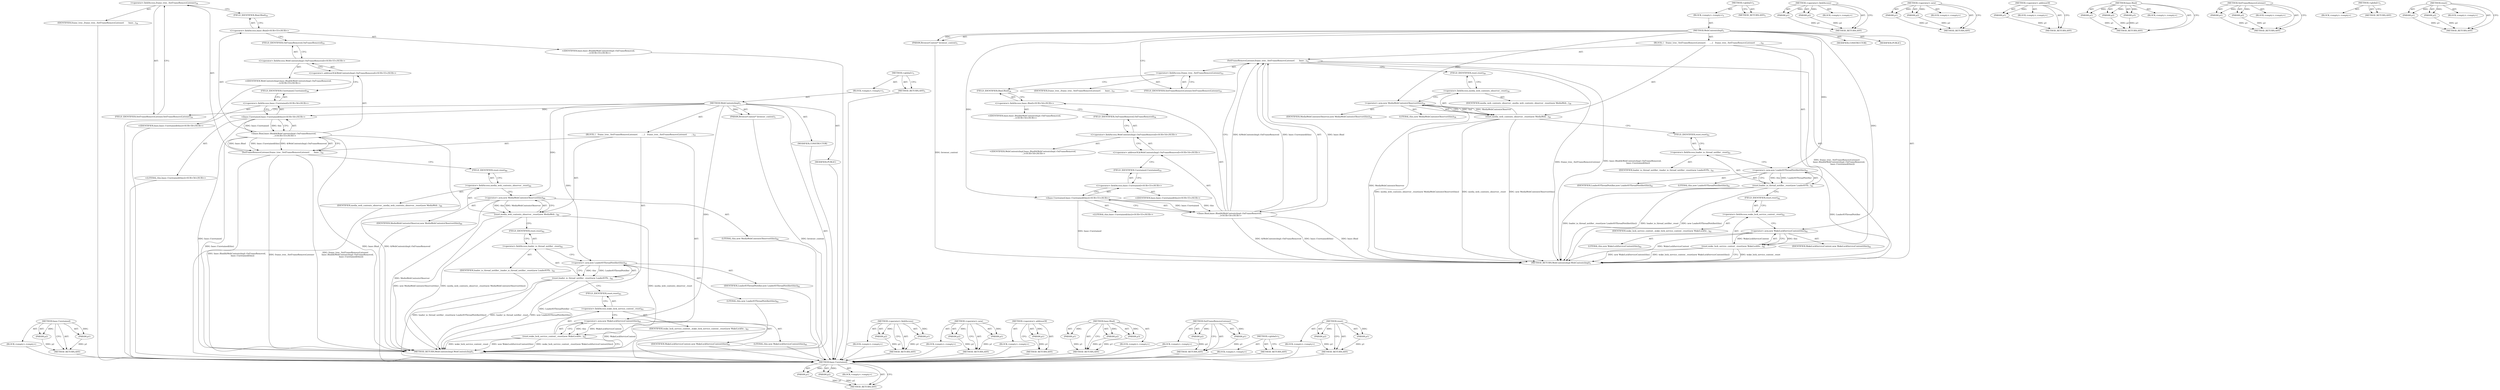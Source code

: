 digraph "reset" {
vulnerable_98 [label=<(METHOD,base.Unretained)>];
vulnerable_99 [label=<(PARAM,p1)>];
vulnerable_100 [label=<(PARAM,p2)>];
vulnerable_101 [label=<(BLOCK,&lt;empty&gt;,&lt;empty&gt;)>];
vulnerable_102 [label=<(METHOD_RETURN,ANY)>];
vulnerable_6 [label=<(METHOD,&lt;global&gt;)<SUB>1</SUB>>];
vulnerable_7 [label=<(BLOCK,&lt;empty&gt;,&lt;empty&gt;)<SUB>1</SUB>>];
vulnerable_8 [label=<(METHOD,WebContentsImpl)<SUB>1</SUB>>];
vulnerable_9 [label=<(PARAM,BrowserContext* browser_context)<SUB>1</SUB>>];
vulnerable_10 [label=<(BLOCK,{
   frame_tree_.SetFrameRemoveListener(
      ...,{
   frame_tree_.SetFrameRemoveListener(
      ...)<SUB>52</SUB>>];
vulnerable_11 [label=<(SetFrameRemoveListener,frame_tree_.SetFrameRemoveListener(
       base...)<SUB>53</SUB>>];
vulnerable_12 [label=<(&lt;operator&gt;.fieldAccess,frame_tree_.SetFrameRemoveListener)<SUB>53</SUB>>];
vulnerable_13 [label=<(IDENTIFIER,frame_tree_,frame_tree_.SetFrameRemoveListener(
       base...)<SUB>53</SUB>>];
vulnerable_14 [label=<(FIELD_IDENTIFIER,SetFrameRemoveListener,SetFrameRemoveListener)<SUB>53</SUB>>];
vulnerable_15 [label="<(base.Bind,base::Bind(&amp;WebContentsImpl::OnFrameRemoved,
  ...)<SUB>54</SUB>>"];
vulnerable_16 [label="<(&lt;operator&gt;.fieldAccess,base::Bind)<SUB>54</SUB>>"];
vulnerable_17 [label="<(IDENTIFIER,base,base::Bind(&amp;WebContentsImpl::OnFrameRemoved,
  ...)<SUB>54</SUB>>"];
vulnerable_18 [label=<(FIELD_IDENTIFIER,Bind,Bind)<SUB>54</SUB>>];
vulnerable_19 [label="<(&lt;operator&gt;.addressOf,&amp;WebContentsImpl::OnFrameRemoved)<SUB>54</SUB>>"];
vulnerable_20 [label="<(&lt;operator&gt;.fieldAccess,WebContentsImpl::OnFrameRemoved)<SUB>54</SUB>>"];
vulnerable_21 [label="<(IDENTIFIER,WebContentsImpl,base::Bind(&amp;WebContentsImpl::OnFrameRemoved,
  ...)<SUB>54</SUB>>"];
vulnerable_22 [label=<(FIELD_IDENTIFIER,OnFrameRemoved,OnFrameRemoved)<SUB>54</SUB>>];
vulnerable_23 [label="<(base.Unretained,base::Unretained(this))<SUB>55</SUB>>"];
vulnerable_24 [label="<(&lt;operator&gt;.fieldAccess,base::Unretained)<SUB>55</SUB>>"];
vulnerable_25 [label="<(IDENTIFIER,base,base::Unretained(this))<SUB>55</SUB>>"];
vulnerable_26 [label=<(FIELD_IDENTIFIER,Unretained,Unretained)<SUB>55</SUB>>];
vulnerable_27 [label="<(LITERAL,this,base::Unretained(this))<SUB>55</SUB>>"];
vulnerable_28 [label=<(reset,media_web_contents_observer_.reset(new MediaWeb...)<SUB>59</SUB>>];
vulnerable_29 [label=<(&lt;operator&gt;.fieldAccess,media_web_contents_observer_.reset)<SUB>59</SUB>>];
vulnerable_30 [label=<(IDENTIFIER,media_web_contents_observer_,media_web_contents_observer_.reset(new MediaWeb...)<SUB>59</SUB>>];
vulnerable_31 [label=<(FIELD_IDENTIFIER,reset,reset)<SUB>59</SUB>>];
vulnerable_32 [label=<(&lt;operator&gt;.new,new MediaWebContentsObserver(this))<SUB>59</SUB>>];
vulnerable_33 [label=<(IDENTIFIER,MediaWebContentsObserver,new MediaWebContentsObserver(this))<SUB>59</SUB>>];
vulnerable_34 [label=<(LITERAL,this,new MediaWebContentsObserver(this))<SUB>59</SUB>>];
vulnerable_35 [label=<(reset,loader_io_thread_notifier_.reset(new LoaderIOTh...)<SUB>61</SUB>>];
vulnerable_36 [label=<(&lt;operator&gt;.fieldAccess,loader_io_thread_notifier_.reset)<SUB>61</SUB>>];
vulnerable_37 [label=<(IDENTIFIER,loader_io_thread_notifier_,loader_io_thread_notifier_.reset(new LoaderIOTh...)<SUB>61</SUB>>];
vulnerable_38 [label=<(FIELD_IDENTIFIER,reset,reset)<SUB>61</SUB>>];
vulnerable_39 [label=<(&lt;operator&gt;.new,new LoaderIOThreadNotifier(this))<SUB>61</SUB>>];
vulnerable_40 [label=<(IDENTIFIER,LoaderIOThreadNotifier,new LoaderIOThreadNotifier(this))<SUB>61</SUB>>];
vulnerable_41 [label=<(LITERAL,this,new LoaderIOThreadNotifier(this))<SUB>61</SUB>>];
vulnerable_42 [label=<(reset,wake_lock_service_context_.reset(new WakeLockSe...)<SUB>62</SUB>>];
vulnerable_43 [label=<(&lt;operator&gt;.fieldAccess,wake_lock_service_context_.reset)<SUB>62</SUB>>];
vulnerable_44 [label=<(IDENTIFIER,wake_lock_service_context_,wake_lock_service_context_.reset(new WakeLockSe...)<SUB>62</SUB>>];
vulnerable_45 [label=<(FIELD_IDENTIFIER,reset,reset)<SUB>62</SUB>>];
vulnerable_46 [label=<(&lt;operator&gt;.new,new WakeLockServiceContext(this))<SUB>62</SUB>>];
vulnerable_47 [label=<(IDENTIFIER,WakeLockServiceContext,new WakeLockServiceContext(this))<SUB>62</SUB>>];
vulnerable_48 [label=<(LITERAL,this,new WakeLockServiceContext(this))<SUB>62</SUB>>];
vulnerable_49 [label=<(MODIFIER,CONSTRUCTOR)>];
vulnerable_50 [label=<(MODIFIER,PUBLIC)>];
vulnerable_51 [label=<(METHOD_RETURN,WebContentsImpl.WebContentsImpl)<SUB>1</SUB>>];
vulnerable_53 [label=<(METHOD_RETURN,ANY)<SUB>1</SUB>>];
vulnerable_83 [label=<(METHOD,&lt;operator&gt;.fieldAccess)>];
vulnerable_84 [label=<(PARAM,p1)>];
vulnerable_85 [label=<(PARAM,p2)>];
vulnerable_86 [label=<(BLOCK,&lt;empty&gt;,&lt;empty&gt;)>];
vulnerable_87 [label=<(METHOD_RETURN,ANY)>];
vulnerable_108 [label=<(METHOD,&lt;operator&gt;.new)>];
vulnerable_109 [label=<(PARAM,p1)>];
vulnerable_110 [label=<(PARAM,p2)>];
vulnerable_111 [label=<(BLOCK,&lt;empty&gt;,&lt;empty&gt;)>];
vulnerable_112 [label=<(METHOD_RETURN,ANY)>];
vulnerable_94 [label=<(METHOD,&lt;operator&gt;.addressOf)>];
vulnerable_95 [label=<(PARAM,p1)>];
vulnerable_96 [label=<(BLOCK,&lt;empty&gt;,&lt;empty&gt;)>];
vulnerable_97 [label=<(METHOD_RETURN,ANY)>];
vulnerable_88 [label=<(METHOD,base.Bind)>];
vulnerable_89 [label=<(PARAM,p1)>];
vulnerable_90 [label=<(PARAM,p2)>];
vulnerable_91 [label=<(PARAM,p3)>];
vulnerable_92 [label=<(BLOCK,&lt;empty&gt;,&lt;empty&gt;)>];
vulnerable_93 [label=<(METHOD_RETURN,ANY)>];
vulnerable_78 [label=<(METHOD,SetFrameRemoveListener)>];
vulnerable_79 [label=<(PARAM,p1)>];
vulnerable_80 [label=<(PARAM,p2)>];
vulnerable_81 [label=<(BLOCK,&lt;empty&gt;,&lt;empty&gt;)>];
vulnerable_82 [label=<(METHOD_RETURN,ANY)>];
vulnerable_72 [label=<(METHOD,&lt;global&gt;)<SUB>1</SUB>>];
vulnerable_73 [label=<(BLOCK,&lt;empty&gt;,&lt;empty&gt;)>];
vulnerable_74 [label=<(METHOD_RETURN,ANY)>];
vulnerable_103 [label=<(METHOD,reset)>];
vulnerable_104 [label=<(PARAM,p1)>];
vulnerable_105 [label=<(PARAM,p2)>];
vulnerable_106 [label=<(BLOCK,&lt;empty&gt;,&lt;empty&gt;)>];
vulnerable_107 [label=<(METHOD_RETURN,ANY)>];
fixed_98 [label=<(METHOD,base.Unretained)>];
fixed_99 [label=<(PARAM,p1)>];
fixed_100 [label=<(PARAM,p2)>];
fixed_101 [label=<(BLOCK,&lt;empty&gt;,&lt;empty&gt;)>];
fixed_102 [label=<(METHOD_RETURN,ANY)>];
fixed_6 [label=<(METHOD,&lt;global&gt;)<SUB>1</SUB>>];
fixed_7 [label=<(BLOCK,&lt;empty&gt;,&lt;empty&gt;)<SUB>1</SUB>>];
fixed_8 [label=<(METHOD,WebContentsImpl)<SUB>1</SUB>>];
fixed_9 [label=<(PARAM,BrowserContext* browser_context)<SUB>1</SUB>>];
fixed_10 [label=<(BLOCK,{
   frame_tree_.SetFrameRemoveListener(
      ...,{
   frame_tree_.SetFrameRemoveListener(
      ...)<SUB>53</SUB>>];
fixed_11 [label=<(SetFrameRemoveListener,frame_tree_.SetFrameRemoveListener(
       base...)<SUB>54</SUB>>];
fixed_12 [label=<(&lt;operator&gt;.fieldAccess,frame_tree_.SetFrameRemoveListener)<SUB>54</SUB>>];
fixed_13 [label=<(IDENTIFIER,frame_tree_,frame_tree_.SetFrameRemoveListener(
       base...)<SUB>54</SUB>>];
fixed_14 [label=<(FIELD_IDENTIFIER,SetFrameRemoveListener,SetFrameRemoveListener)<SUB>54</SUB>>];
fixed_15 [label="<(base.Bind,base::Bind(&amp;WebContentsImpl::OnFrameRemoved,
  ...)<SUB>55</SUB>>"];
fixed_16 [label="<(&lt;operator&gt;.fieldAccess,base::Bind)<SUB>55</SUB>>"];
fixed_17 [label="<(IDENTIFIER,base,base::Bind(&amp;WebContentsImpl::OnFrameRemoved,
  ...)<SUB>55</SUB>>"];
fixed_18 [label=<(FIELD_IDENTIFIER,Bind,Bind)<SUB>55</SUB>>];
fixed_19 [label="<(&lt;operator&gt;.addressOf,&amp;WebContentsImpl::OnFrameRemoved)<SUB>55</SUB>>"];
fixed_20 [label="<(&lt;operator&gt;.fieldAccess,WebContentsImpl::OnFrameRemoved)<SUB>55</SUB>>"];
fixed_21 [label="<(IDENTIFIER,WebContentsImpl,base::Bind(&amp;WebContentsImpl::OnFrameRemoved,
  ...)<SUB>55</SUB>>"];
fixed_22 [label=<(FIELD_IDENTIFIER,OnFrameRemoved,OnFrameRemoved)<SUB>55</SUB>>];
fixed_23 [label="<(base.Unretained,base::Unretained(this))<SUB>56</SUB>>"];
fixed_24 [label="<(&lt;operator&gt;.fieldAccess,base::Unretained)<SUB>56</SUB>>"];
fixed_25 [label="<(IDENTIFIER,base,base::Unretained(this))<SUB>56</SUB>>"];
fixed_26 [label=<(FIELD_IDENTIFIER,Unretained,Unretained)<SUB>56</SUB>>];
fixed_27 [label="<(LITERAL,this,base::Unretained(this))<SUB>56</SUB>>"];
fixed_28 [label=<(reset,media_web_contents_observer_.reset(new MediaWeb...)<SUB>60</SUB>>];
fixed_29 [label=<(&lt;operator&gt;.fieldAccess,media_web_contents_observer_.reset)<SUB>60</SUB>>];
fixed_30 [label=<(IDENTIFIER,media_web_contents_observer_,media_web_contents_observer_.reset(new MediaWeb...)<SUB>60</SUB>>];
fixed_31 [label=<(FIELD_IDENTIFIER,reset,reset)<SUB>60</SUB>>];
fixed_32 [label=<(&lt;operator&gt;.new,new MediaWebContentsObserver(this))<SUB>60</SUB>>];
fixed_33 [label=<(IDENTIFIER,MediaWebContentsObserver,new MediaWebContentsObserver(this))<SUB>60</SUB>>];
fixed_34 [label=<(LITERAL,this,new MediaWebContentsObserver(this))<SUB>60</SUB>>];
fixed_35 [label=<(reset,loader_io_thread_notifier_.reset(new LoaderIOTh...)<SUB>62</SUB>>];
fixed_36 [label=<(&lt;operator&gt;.fieldAccess,loader_io_thread_notifier_.reset)<SUB>62</SUB>>];
fixed_37 [label=<(IDENTIFIER,loader_io_thread_notifier_,loader_io_thread_notifier_.reset(new LoaderIOTh...)<SUB>62</SUB>>];
fixed_38 [label=<(FIELD_IDENTIFIER,reset,reset)<SUB>62</SUB>>];
fixed_39 [label=<(&lt;operator&gt;.new,new LoaderIOThreadNotifier(this))<SUB>62</SUB>>];
fixed_40 [label=<(IDENTIFIER,LoaderIOThreadNotifier,new LoaderIOThreadNotifier(this))<SUB>62</SUB>>];
fixed_41 [label=<(LITERAL,this,new LoaderIOThreadNotifier(this))<SUB>62</SUB>>];
fixed_42 [label=<(reset,wake_lock_service_context_.reset(new WakeLockSe...)<SUB>63</SUB>>];
fixed_43 [label=<(&lt;operator&gt;.fieldAccess,wake_lock_service_context_.reset)<SUB>63</SUB>>];
fixed_44 [label=<(IDENTIFIER,wake_lock_service_context_,wake_lock_service_context_.reset(new WakeLockSe...)<SUB>63</SUB>>];
fixed_45 [label=<(FIELD_IDENTIFIER,reset,reset)<SUB>63</SUB>>];
fixed_46 [label=<(&lt;operator&gt;.new,new WakeLockServiceContext(this))<SUB>63</SUB>>];
fixed_47 [label=<(IDENTIFIER,WakeLockServiceContext,new WakeLockServiceContext(this))<SUB>63</SUB>>];
fixed_48 [label=<(LITERAL,this,new WakeLockServiceContext(this))<SUB>63</SUB>>];
fixed_49 [label=<(MODIFIER,CONSTRUCTOR)>];
fixed_50 [label=<(MODIFIER,PUBLIC)>];
fixed_51 [label=<(METHOD_RETURN,WebContentsImpl.WebContentsImpl)<SUB>1</SUB>>];
fixed_53 [label=<(METHOD_RETURN,ANY)<SUB>1</SUB>>];
fixed_83 [label=<(METHOD,&lt;operator&gt;.fieldAccess)>];
fixed_84 [label=<(PARAM,p1)>];
fixed_85 [label=<(PARAM,p2)>];
fixed_86 [label=<(BLOCK,&lt;empty&gt;,&lt;empty&gt;)>];
fixed_87 [label=<(METHOD_RETURN,ANY)>];
fixed_108 [label=<(METHOD,&lt;operator&gt;.new)>];
fixed_109 [label=<(PARAM,p1)>];
fixed_110 [label=<(PARAM,p2)>];
fixed_111 [label=<(BLOCK,&lt;empty&gt;,&lt;empty&gt;)>];
fixed_112 [label=<(METHOD_RETURN,ANY)>];
fixed_94 [label=<(METHOD,&lt;operator&gt;.addressOf)>];
fixed_95 [label=<(PARAM,p1)>];
fixed_96 [label=<(BLOCK,&lt;empty&gt;,&lt;empty&gt;)>];
fixed_97 [label=<(METHOD_RETURN,ANY)>];
fixed_88 [label=<(METHOD,base.Bind)>];
fixed_89 [label=<(PARAM,p1)>];
fixed_90 [label=<(PARAM,p2)>];
fixed_91 [label=<(PARAM,p3)>];
fixed_92 [label=<(BLOCK,&lt;empty&gt;,&lt;empty&gt;)>];
fixed_93 [label=<(METHOD_RETURN,ANY)>];
fixed_78 [label=<(METHOD,SetFrameRemoveListener)>];
fixed_79 [label=<(PARAM,p1)>];
fixed_80 [label=<(PARAM,p2)>];
fixed_81 [label=<(BLOCK,&lt;empty&gt;,&lt;empty&gt;)>];
fixed_82 [label=<(METHOD_RETURN,ANY)>];
fixed_72 [label=<(METHOD,&lt;global&gt;)<SUB>1</SUB>>];
fixed_73 [label=<(BLOCK,&lt;empty&gt;,&lt;empty&gt;)>];
fixed_74 [label=<(METHOD_RETURN,ANY)>];
fixed_103 [label=<(METHOD,reset)>];
fixed_104 [label=<(PARAM,p1)>];
fixed_105 [label=<(PARAM,p2)>];
fixed_106 [label=<(BLOCK,&lt;empty&gt;,&lt;empty&gt;)>];
fixed_107 [label=<(METHOD_RETURN,ANY)>];
vulnerable_98 -> vulnerable_99  [key=0, label="AST: "];
vulnerable_98 -> vulnerable_99  [key=1, label="DDG: "];
vulnerable_98 -> vulnerable_101  [key=0, label="AST: "];
vulnerable_98 -> vulnerable_100  [key=0, label="AST: "];
vulnerable_98 -> vulnerable_100  [key=1, label="DDG: "];
vulnerable_98 -> vulnerable_102  [key=0, label="AST: "];
vulnerable_98 -> vulnerable_102  [key=1, label="CFG: "];
vulnerable_99 -> vulnerable_102  [key=0, label="DDG: p1"];
vulnerable_100 -> vulnerable_102  [key=0, label="DDG: p2"];
vulnerable_6 -> vulnerable_7  [key=0, label="AST: "];
vulnerable_6 -> vulnerable_53  [key=0, label="AST: "];
vulnerable_6 -> vulnerable_53  [key=1, label="CFG: "];
vulnerable_7 -> vulnerable_8  [key=0, label="AST: "];
vulnerable_8 -> vulnerable_9  [key=0, label="AST: "];
vulnerable_8 -> vulnerable_9  [key=1, label="DDG: "];
vulnerable_8 -> vulnerable_10  [key=0, label="AST: "];
vulnerable_8 -> vulnerable_49  [key=0, label="AST: "];
vulnerable_8 -> vulnerable_50  [key=0, label="AST: "];
vulnerable_8 -> vulnerable_51  [key=0, label="AST: "];
vulnerable_8 -> vulnerable_14  [key=0, label="CFG: "];
vulnerable_8 -> vulnerable_32  [key=0, label="DDG: "];
vulnerable_8 -> vulnerable_39  [key=0, label="DDG: "];
vulnerable_8 -> vulnerable_46  [key=0, label="DDG: "];
vulnerable_8 -> vulnerable_23  [key=0, label="DDG: "];
vulnerable_9 -> vulnerable_51  [key=0, label="DDG: browser_context"];
vulnerable_10 -> vulnerable_11  [key=0, label="AST: "];
vulnerable_10 -> vulnerable_28  [key=0, label="AST: "];
vulnerable_10 -> vulnerable_35  [key=0, label="AST: "];
vulnerable_10 -> vulnerable_42  [key=0, label="AST: "];
vulnerable_11 -> vulnerable_12  [key=0, label="AST: "];
vulnerable_11 -> vulnerable_15  [key=0, label="AST: "];
vulnerable_11 -> vulnerable_31  [key=0, label="CFG: "];
vulnerable_11 -> vulnerable_51  [key=0, label="DDG: frame_tree_.SetFrameRemoveListener"];
vulnerable_11 -> vulnerable_51  [key=1, label="DDG: base::Bind(&amp;WebContentsImpl::OnFrameRemoved,
                  base::Unretained(this))"];
vulnerable_11 -> vulnerable_51  [key=2, label="DDG: frame_tree_.SetFrameRemoveListener(
       base::Bind(&amp;WebContentsImpl::OnFrameRemoved,
                  base::Unretained(this)))"];
vulnerable_12 -> vulnerable_13  [key=0, label="AST: "];
vulnerable_12 -> vulnerable_14  [key=0, label="AST: "];
vulnerable_12 -> vulnerable_18  [key=0, label="CFG: "];
vulnerable_14 -> vulnerable_12  [key=0, label="CFG: "];
vulnerable_15 -> vulnerable_16  [key=0, label="AST: "];
vulnerable_15 -> vulnerable_19  [key=0, label="AST: "];
vulnerable_15 -> vulnerable_23  [key=0, label="AST: "];
vulnerable_15 -> vulnerable_11  [key=0, label="CFG: "];
vulnerable_15 -> vulnerable_11  [key=1, label="DDG: base::Bind"];
vulnerable_15 -> vulnerable_11  [key=2, label="DDG: &amp;WebContentsImpl::OnFrameRemoved"];
vulnerable_15 -> vulnerable_11  [key=3, label="DDG: base::Unretained(this)"];
vulnerable_15 -> vulnerable_51  [key=0, label="DDG: base::Bind"];
vulnerable_15 -> vulnerable_51  [key=1, label="DDG: &amp;WebContentsImpl::OnFrameRemoved"];
vulnerable_15 -> vulnerable_51  [key=2, label="DDG: base::Unretained(this)"];
vulnerable_16 -> vulnerable_17  [key=0, label="AST: "];
vulnerable_16 -> vulnerable_18  [key=0, label="AST: "];
vulnerable_16 -> vulnerable_22  [key=0, label="CFG: "];
vulnerable_18 -> vulnerable_16  [key=0, label="CFG: "];
vulnerable_19 -> vulnerable_20  [key=0, label="AST: "];
vulnerable_19 -> vulnerable_26  [key=0, label="CFG: "];
vulnerable_20 -> vulnerable_21  [key=0, label="AST: "];
vulnerable_20 -> vulnerable_22  [key=0, label="AST: "];
vulnerable_20 -> vulnerable_19  [key=0, label="CFG: "];
vulnerable_22 -> vulnerable_20  [key=0, label="CFG: "];
vulnerable_23 -> vulnerable_24  [key=0, label="AST: "];
vulnerable_23 -> vulnerable_27  [key=0, label="AST: "];
vulnerable_23 -> vulnerable_15  [key=0, label="CFG: "];
vulnerable_23 -> vulnerable_15  [key=1, label="DDG: base::Unretained"];
vulnerable_23 -> vulnerable_15  [key=2, label="DDG: this"];
vulnerable_23 -> vulnerable_51  [key=0, label="DDG: base::Unretained"];
vulnerable_24 -> vulnerable_25  [key=0, label="AST: "];
vulnerable_24 -> vulnerable_26  [key=0, label="AST: "];
vulnerable_24 -> vulnerable_23  [key=0, label="CFG: "];
vulnerable_26 -> vulnerable_24  [key=0, label="CFG: "];
vulnerable_28 -> vulnerable_29  [key=0, label="AST: "];
vulnerable_28 -> vulnerable_32  [key=0, label="AST: "];
vulnerable_28 -> vulnerable_38  [key=0, label="CFG: "];
vulnerable_28 -> vulnerable_51  [key=0, label="DDG: media_web_contents_observer_.reset"];
vulnerable_28 -> vulnerable_51  [key=1, label="DDG: new MediaWebContentsObserver(this)"];
vulnerable_28 -> vulnerable_51  [key=2, label="DDG: media_web_contents_observer_.reset(new MediaWebContentsObserver(this))"];
vulnerable_29 -> vulnerable_30  [key=0, label="AST: "];
vulnerable_29 -> vulnerable_31  [key=0, label="AST: "];
vulnerable_29 -> vulnerable_32  [key=0, label="CFG: "];
vulnerable_31 -> vulnerable_29  [key=0, label="CFG: "];
vulnerable_32 -> vulnerable_33  [key=0, label="AST: "];
vulnerable_32 -> vulnerable_34  [key=0, label="AST: "];
vulnerable_32 -> vulnerable_28  [key=0, label="CFG: "];
vulnerable_32 -> vulnerable_28  [key=1, label="DDG: MediaWebContentsObserver"];
vulnerable_32 -> vulnerable_28  [key=2, label="DDG: this"];
vulnerable_32 -> vulnerable_51  [key=0, label="DDG: MediaWebContentsObserver"];
vulnerable_35 -> vulnerable_36  [key=0, label="AST: "];
vulnerable_35 -> vulnerable_39  [key=0, label="AST: "];
vulnerable_35 -> vulnerable_45  [key=0, label="CFG: "];
vulnerable_35 -> vulnerable_51  [key=0, label="DDG: loader_io_thread_notifier_.reset"];
vulnerable_35 -> vulnerable_51  [key=1, label="DDG: new LoaderIOThreadNotifier(this)"];
vulnerable_35 -> vulnerable_51  [key=2, label="DDG: loader_io_thread_notifier_.reset(new LoaderIOThreadNotifier(this))"];
vulnerable_36 -> vulnerable_37  [key=0, label="AST: "];
vulnerable_36 -> vulnerable_38  [key=0, label="AST: "];
vulnerable_36 -> vulnerable_39  [key=0, label="CFG: "];
vulnerable_38 -> vulnerable_36  [key=0, label="CFG: "];
vulnerable_39 -> vulnerable_40  [key=0, label="AST: "];
vulnerable_39 -> vulnerable_41  [key=0, label="AST: "];
vulnerable_39 -> vulnerable_35  [key=0, label="CFG: "];
vulnerable_39 -> vulnerable_35  [key=1, label="DDG: LoaderIOThreadNotifier"];
vulnerable_39 -> vulnerable_35  [key=2, label="DDG: this"];
vulnerable_39 -> vulnerable_51  [key=0, label="DDG: LoaderIOThreadNotifier"];
vulnerable_42 -> vulnerable_43  [key=0, label="AST: "];
vulnerable_42 -> vulnerable_46  [key=0, label="AST: "];
vulnerable_42 -> vulnerable_51  [key=0, label="CFG: "];
vulnerable_42 -> vulnerable_51  [key=1, label="DDG: wake_lock_service_context_.reset"];
vulnerable_42 -> vulnerable_51  [key=2, label="DDG: new WakeLockServiceContext(this)"];
vulnerable_42 -> vulnerable_51  [key=3, label="DDG: wake_lock_service_context_.reset(new WakeLockServiceContext(this))"];
vulnerable_43 -> vulnerable_44  [key=0, label="AST: "];
vulnerable_43 -> vulnerable_45  [key=0, label="AST: "];
vulnerable_43 -> vulnerable_46  [key=0, label="CFG: "];
vulnerable_45 -> vulnerable_43  [key=0, label="CFG: "];
vulnerable_46 -> vulnerable_47  [key=0, label="AST: "];
vulnerable_46 -> vulnerable_48  [key=0, label="AST: "];
vulnerable_46 -> vulnerable_42  [key=0, label="CFG: "];
vulnerable_46 -> vulnerable_42  [key=1, label="DDG: WakeLockServiceContext"];
vulnerable_46 -> vulnerable_42  [key=2, label="DDG: this"];
vulnerable_46 -> vulnerable_51  [key=0, label="DDG: WakeLockServiceContext"];
vulnerable_83 -> vulnerable_84  [key=0, label="AST: "];
vulnerable_83 -> vulnerable_84  [key=1, label="DDG: "];
vulnerable_83 -> vulnerable_86  [key=0, label="AST: "];
vulnerable_83 -> vulnerable_85  [key=0, label="AST: "];
vulnerable_83 -> vulnerable_85  [key=1, label="DDG: "];
vulnerable_83 -> vulnerable_87  [key=0, label="AST: "];
vulnerable_83 -> vulnerable_87  [key=1, label="CFG: "];
vulnerable_84 -> vulnerable_87  [key=0, label="DDG: p1"];
vulnerable_85 -> vulnerable_87  [key=0, label="DDG: p2"];
vulnerable_108 -> vulnerable_109  [key=0, label="AST: "];
vulnerable_108 -> vulnerable_109  [key=1, label="DDG: "];
vulnerable_108 -> vulnerable_111  [key=0, label="AST: "];
vulnerable_108 -> vulnerable_110  [key=0, label="AST: "];
vulnerable_108 -> vulnerable_110  [key=1, label="DDG: "];
vulnerable_108 -> vulnerable_112  [key=0, label="AST: "];
vulnerable_108 -> vulnerable_112  [key=1, label="CFG: "];
vulnerable_109 -> vulnerable_112  [key=0, label="DDG: p1"];
vulnerable_110 -> vulnerable_112  [key=0, label="DDG: p2"];
vulnerable_94 -> vulnerable_95  [key=0, label="AST: "];
vulnerable_94 -> vulnerable_95  [key=1, label="DDG: "];
vulnerable_94 -> vulnerable_96  [key=0, label="AST: "];
vulnerable_94 -> vulnerable_97  [key=0, label="AST: "];
vulnerable_94 -> vulnerable_97  [key=1, label="CFG: "];
vulnerable_95 -> vulnerable_97  [key=0, label="DDG: p1"];
vulnerable_88 -> vulnerable_89  [key=0, label="AST: "];
vulnerable_88 -> vulnerable_89  [key=1, label="DDG: "];
vulnerable_88 -> vulnerable_92  [key=0, label="AST: "];
vulnerable_88 -> vulnerable_90  [key=0, label="AST: "];
vulnerable_88 -> vulnerable_90  [key=1, label="DDG: "];
vulnerable_88 -> vulnerable_93  [key=0, label="AST: "];
vulnerable_88 -> vulnerable_93  [key=1, label="CFG: "];
vulnerable_88 -> vulnerable_91  [key=0, label="AST: "];
vulnerable_88 -> vulnerable_91  [key=1, label="DDG: "];
vulnerable_89 -> vulnerable_93  [key=0, label="DDG: p1"];
vulnerable_90 -> vulnerable_93  [key=0, label="DDG: p2"];
vulnerable_91 -> vulnerable_93  [key=0, label="DDG: p3"];
vulnerable_78 -> vulnerable_79  [key=0, label="AST: "];
vulnerable_78 -> vulnerable_79  [key=1, label="DDG: "];
vulnerable_78 -> vulnerable_81  [key=0, label="AST: "];
vulnerable_78 -> vulnerable_80  [key=0, label="AST: "];
vulnerable_78 -> vulnerable_80  [key=1, label="DDG: "];
vulnerable_78 -> vulnerable_82  [key=0, label="AST: "];
vulnerable_78 -> vulnerable_82  [key=1, label="CFG: "];
vulnerable_79 -> vulnerable_82  [key=0, label="DDG: p1"];
vulnerable_80 -> vulnerable_82  [key=0, label="DDG: p2"];
vulnerable_72 -> vulnerable_73  [key=0, label="AST: "];
vulnerable_72 -> vulnerable_74  [key=0, label="AST: "];
vulnerable_72 -> vulnerable_74  [key=1, label="CFG: "];
vulnerable_103 -> vulnerable_104  [key=0, label="AST: "];
vulnerable_103 -> vulnerable_104  [key=1, label="DDG: "];
vulnerable_103 -> vulnerable_106  [key=0, label="AST: "];
vulnerable_103 -> vulnerable_105  [key=0, label="AST: "];
vulnerable_103 -> vulnerable_105  [key=1, label="DDG: "];
vulnerable_103 -> vulnerable_107  [key=0, label="AST: "];
vulnerable_103 -> vulnerable_107  [key=1, label="CFG: "];
vulnerable_104 -> vulnerable_107  [key=0, label="DDG: p1"];
vulnerable_105 -> vulnerable_107  [key=0, label="DDG: p2"];
fixed_98 -> fixed_99  [key=0, label="AST: "];
fixed_98 -> fixed_99  [key=1, label="DDG: "];
fixed_98 -> fixed_101  [key=0, label="AST: "];
fixed_98 -> fixed_100  [key=0, label="AST: "];
fixed_98 -> fixed_100  [key=1, label="DDG: "];
fixed_98 -> fixed_102  [key=0, label="AST: "];
fixed_98 -> fixed_102  [key=1, label="CFG: "];
fixed_99 -> fixed_102  [key=0, label="DDG: p1"];
fixed_100 -> fixed_102  [key=0, label="DDG: p2"];
fixed_101 -> vulnerable_98  [key=0];
fixed_102 -> vulnerable_98  [key=0];
fixed_6 -> fixed_7  [key=0, label="AST: "];
fixed_6 -> fixed_53  [key=0, label="AST: "];
fixed_6 -> fixed_53  [key=1, label="CFG: "];
fixed_7 -> fixed_8  [key=0, label="AST: "];
fixed_8 -> fixed_9  [key=0, label="AST: "];
fixed_8 -> fixed_9  [key=1, label="DDG: "];
fixed_8 -> fixed_10  [key=0, label="AST: "];
fixed_8 -> fixed_49  [key=0, label="AST: "];
fixed_8 -> fixed_50  [key=0, label="AST: "];
fixed_8 -> fixed_51  [key=0, label="AST: "];
fixed_8 -> fixed_14  [key=0, label="CFG: "];
fixed_8 -> fixed_32  [key=0, label="DDG: "];
fixed_8 -> fixed_39  [key=0, label="DDG: "];
fixed_8 -> fixed_46  [key=0, label="DDG: "];
fixed_8 -> fixed_23  [key=0, label="DDG: "];
fixed_9 -> fixed_51  [key=0, label="DDG: browser_context"];
fixed_10 -> fixed_11  [key=0, label="AST: "];
fixed_10 -> fixed_28  [key=0, label="AST: "];
fixed_10 -> fixed_35  [key=0, label="AST: "];
fixed_10 -> fixed_42  [key=0, label="AST: "];
fixed_11 -> fixed_12  [key=0, label="AST: "];
fixed_11 -> fixed_15  [key=0, label="AST: "];
fixed_11 -> fixed_31  [key=0, label="CFG: "];
fixed_11 -> fixed_51  [key=0, label="DDG: frame_tree_.SetFrameRemoveListener"];
fixed_11 -> fixed_51  [key=1, label="DDG: base::Bind(&amp;WebContentsImpl::OnFrameRemoved,
                  base::Unretained(this))"];
fixed_11 -> fixed_51  [key=2, label="DDG: frame_tree_.SetFrameRemoveListener(
       base::Bind(&amp;WebContentsImpl::OnFrameRemoved,
                  base::Unretained(this)))"];
fixed_12 -> fixed_13  [key=0, label="AST: "];
fixed_12 -> fixed_14  [key=0, label="AST: "];
fixed_12 -> fixed_18  [key=0, label="CFG: "];
fixed_13 -> vulnerable_98  [key=0];
fixed_14 -> fixed_12  [key=0, label="CFG: "];
fixed_15 -> fixed_16  [key=0, label="AST: "];
fixed_15 -> fixed_19  [key=0, label="AST: "];
fixed_15 -> fixed_23  [key=0, label="AST: "];
fixed_15 -> fixed_11  [key=0, label="CFG: "];
fixed_15 -> fixed_11  [key=1, label="DDG: base::Bind"];
fixed_15 -> fixed_11  [key=2, label="DDG: &amp;WebContentsImpl::OnFrameRemoved"];
fixed_15 -> fixed_11  [key=3, label="DDG: base::Unretained(this)"];
fixed_15 -> fixed_51  [key=0, label="DDG: base::Bind"];
fixed_15 -> fixed_51  [key=1, label="DDG: &amp;WebContentsImpl::OnFrameRemoved"];
fixed_15 -> fixed_51  [key=2, label="DDG: base::Unretained(this)"];
fixed_16 -> fixed_17  [key=0, label="AST: "];
fixed_16 -> fixed_18  [key=0, label="AST: "];
fixed_16 -> fixed_22  [key=0, label="CFG: "];
fixed_17 -> vulnerable_98  [key=0];
fixed_18 -> fixed_16  [key=0, label="CFG: "];
fixed_19 -> fixed_20  [key=0, label="AST: "];
fixed_19 -> fixed_26  [key=0, label="CFG: "];
fixed_20 -> fixed_21  [key=0, label="AST: "];
fixed_20 -> fixed_22  [key=0, label="AST: "];
fixed_20 -> fixed_19  [key=0, label="CFG: "];
fixed_21 -> vulnerable_98  [key=0];
fixed_22 -> fixed_20  [key=0, label="CFG: "];
fixed_23 -> fixed_24  [key=0, label="AST: "];
fixed_23 -> fixed_27  [key=0, label="AST: "];
fixed_23 -> fixed_15  [key=0, label="CFG: "];
fixed_23 -> fixed_15  [key=1, label="DDG: base::Unretained"];
fixed_23 -> fixed_15  [key=2, label="DDG: this"];
fixed_23 -> fixed_51  [key=0, label="DDG: base::Unretained"];
fixed_24 -> fixed_25  [key=0, label="AST: "];
fixed_24 -> fixed_26  [key=0, label="AST: "];
fixed_24 -> fixed_23  [key=0, label="CFG: "];
fixed_25 -> vulnerable_98  [key=0];
fixed_26 -> fixed_24  [key=0, label="CFG: "];
fixed_27 -> vulnerable_98  [key=0];
fixed_28 -> fixed_29  [key=0, label="AST: "];
fixed_28 -> fixed_32  [key=0, label="AST: "];
fixed_28 -> fixed_38  [key=0, label="CFG: "];
fixed_28 -> fixed_51  [key=0, label="DDG: media_web_contents_observer_.reset"];
fixed_28 -> fixed_51  [key=1, label="DDG: new MediaWebContentsObserver(this)"];
fixed_28 -> fixed_51  [key=2, label="DDG: media_web_contents_observer_.reset(new MediaWebContentsObserver(this))"];
fixed_29 -> fixed_30  [key=0, label="AST: "];
fixed_29 -> fixed_31  [key=0, label="AST: "];
fixed_29 -> fixed_32  [key=0, label="CFG: "];
fixed_30 -> vulnerable_98  [key=0];
fixed_31 -> fixed_29  [key=0, label="CFG: "];
fixed_32 -> fixed_33  [key=0, label="AST: "];
fixed_32 -> fixed_34  [key=0, label="AST: "];
fixed_32 -> fixed_28  [key=0, label="CFG: "];
fixed_32 -> fixed_28  [key=1, label="DDG: MediaWebContentsObserver"];
fixed_32 -> fixed_28  [key=2, label="DDG: this"];
fixed_32 -> fixed_51  [key=0, label="DDG: MediaWebContentsObserver"];
fixed_33 -> vulnerable_98  [key=0];
fixed_34 -> vulnerable_98  [key=0];
fixed_35 -> fixed_36  [key=0, label="AST: "];
fixed_35 -> fixed_39  [key=0, label="AST: "];
fixed_35 -> fixed_45  [key=0, label="CFG: "];
fixed_35 -> fixed_51  [key=0, label="DDG: loader_io_thread_notifier_.reset"];
fixed_35 -> fixed_51  [key=1, label="DDG: new LoaderIOThreadNotifier(this)"];
fixed_35 -> fixed_51  [key=2, label="DDG: loader_io_thread_notifier_.reset(new LoaderIOThreadNotifier(this))"];
fixed_36 -> fixed_37  [key=0, label="AST: "];
fixed_36 -> fixed_38  [key=0, label="AST: "];
fixed_36 -> fixed_39  [key=0, label="CFG: "];
fixed_37 -> vulnerable_98  [key=0];
fixed_38 -> fixed_36  [key=0, label="CFG: "];
fixed_39 -> fixed_40  [key=0, label="AST: "];
fixed_39 -> fixed_41  [key=0, label="AST: "];
fixed_39 -> fixed_35  [key=0, label="CFG: "];
fixed_39 -> fixed_35  [key=1, label="DDG: LoaderIOThreadNotifier"];
fixed_39 -> fixed_35  [key=2, label="DDG: this"];
fixed_39 -> fixed_51  [key=0, label="DDG: LoaderIOThreadNotifier"];
fixed_40 -> vulnerable_98  [key=0];
fixed_41 -> vulnerable_98  [key=0];
fixed_42 -> fixed_43  [key=0, label="AST: "];
fixed_42 -> fixed_46  [key=0, label="AST: "];
fixed_42 -> fixed_51  [key=0, label="CFG: "];
fixed_42 -> fixed_51  [key=1, label="DDG: wake_lock_service_context_.reset"];
fixed_42 -> fixed_51  [key=2, label="DDG: new WakeLockServiceContext(this)"];
fixed_42 -> fixed_51  [key=3, label="DDG: wake_lock_service_context_.reset(new WakeLockServiceContext(this))"];
fixed_43 -> fixed_44  [key=0, label="AST: "];
fixed_43 -> fixed_45  [key=0, label="AST: "];
fixed_43 -> fixed_46  [key=0, label="CFG: "];
fixed_44 -> vulnerable_98  [key=0];
fixed_45 -> fixed_43  [key=0, label="CFG: "];
fixed_46 -> fixed_47  [key=0, label="AST: "];
fixed_46 -> fixed_48  [key=0, label="AST: "];
fixed_46 -> fixed_42  [key=0, label="CFG: "];
fixed_46 -> fixed_42  [key=1, label="DDG: WakeLockServiceContext"];
fixed_46 -> fixed_42  [key=2, label="DDG: this"];
fixed_46 -> fixed_51  [key=0, label="DDG: WakeLockServiceContext"];
fixed_47 -> vulnerable_98  [key=0];
fixed_48 -> vulnerable_98  [key=0];
fixed_49 -> vulnerable_98  [key=0];
fixed_50 -> vulnerable_98  [key=0];
fixed_51 -> vulnerable_98  [key=0];
fixed_53 -> vulnerable_98  [key=0];
fixed_83 -> fixed_84  [key=0, label="AST: "];
fixed_83 -> fixed_84  [key=1, label="DDG: "];
fixed_83 -> fixed_86  [key=0, label="AST: "];
fixed_83 -> fixed_85  [key=0, label="AST: "];
fixed_83 -> fixed_85  [key=1, label="DDG: "];
fixed_83 -> fixed_87  [key=0, label="AST: "];
fixed_83 -> fixed_87  [key=1, label="CFG: "];
fixed_84 -> fixed_87  [key=0, label="DDG: p1"];
fixed_85 -> fixed_87  [key=0, label="DDG: p2"];
fixed_86 -> vulnerable_98  [key=0];
fixed_87 -> vulnerable_98  [key=0];
fixed_108 -> fixed_109  [key=0, label="AST: "];
fixed_108 -> fixed_109  [key=1, label="DDG: "];
fixed_108 -> fixed_111  [key=0, label="AST: "];
fixed_108 -> fixed_110  [key=0, label="AST: "];
fixed_108 -> fixed_110  [key=1, label="DDG: "];
fixed_108 -> fixed_112  [key=0, label="AST: "];
fixed_108 -> fixed_112  [key=1, label="CFG: "];
fixed_109 -> fixed_112  [key=0, label="DDG: p1"];
fixed_110 -> fixed_112  [key=0, label="DDG: p2"];
fixed_111 -> vulnerable_98  [key=0];
fixed_112 -> vulnerable_98  [key=0];
fixed_94 -> fixed_95  [key=0, label="AST: "];
fixed_94 -> fixed_95  [key=1, label="DDG: "];
fixed_94 -> fixed_96  [key=0, label="AST: "];
fixed_94 -> fixed_97  [key=0, label="AST: "];
fixed_94 -> fixed_97  [key=1, label="CFG: "];
fixed_95 -> fixed_97  [key=0, label="DDG: p1"];
fixed_96 -> vulnerable_98  [key=0];
fixed_97 -> vulnerable_98  [key=0];
fixed_88 -> fixed_89  [key=0, label="AST: "];
fixed_88 -> fixed_89  [key=1, label="DDG: "];
fixed_88 -> fixed_92  [key=0, label="AST: "];
fixed_88 -> fixed_90  [key=0, label="AST: "];
fixed_88 -> fixed_90  [key=1, label="DDG: "];
fixed_88 -> fixed_93  [key=0, label="AST: "];
fixed_88 -> fixed_93  [key=1, label="CFG: "];
fixed_88 -> fixed_91  [key=0, label="AST: "];
fixed_88 -> fixed_91  [key=1, label="DDG: "];
fixed_89 -> fixed_93  [key=0, label="DDG: p1"];
fixed_90 -> fixed_93  [key=0, label="DDG: p2"];
fixed_91 -> fixed_93  [key=0, label="DDG: p3"];
fixed_92 -> vulnerable_98  [key=0];
fixed_93 -> vulnerable_98  [key=0];
fixed_78 -> fixed_79  [key=0, label="AST: "];
fixed_78 -> fixed_79  [key=1, label="DDG: "];
fixed_78 -> fixed_81  [key=0, label="AST: "];
fixed_78 -> fixed_80  [key=0, label="AST: "];
fixed_78 -> fixed_80  [key=1, label="DDG: "];
fixed_78 -> fixed_82  [key=0, label="AST: "];
fixed_78 -> fixed_82  [key=1, label="CFG: "];
fixed_79 -> fixed_82  [key=0, label="DDG: p1"];
fixed_80 -> fixed_82  [key=0, label="DDG: p2"];
fixed_81 -> vulnerable_98  [key=0];
fixed_82 -> vulnerable_98  [key=0];
fixed_72 -> fixed_73  [key=0, label="AST: "];
fixed_72 -> fixed_74  [key=0, label="AST: "];
fixed_72 -> fixed_74  [key=1, label="CFG: "];
fixed_73 -> vulnerable_98  [key=0];
fixed_74 -> vulnerable_98  [key=0];
fixed_103 -> fixed_104  [key=0, label="AST: "];
fixed_103 -> fixed_104  [key=1, label="DDG: "];
fixed_103 -> fixed_106  [key=0, label="AST: "];
fixed_103 -> fixed_105  [key=0, label="AST: "];
fixed_103 -> fixed_105  [key=1, label="DDG: "];
fixed_103 -> fixed_107  [key=0, label="AST: "];
fixed_103 -> fixed_107  [key=1, label="CFG: "];
fixed_104 -> fixed_107  [key=0, label="DDG: p1"];
fixed_105 -> fixed_107  [key=0, label="DDG: p2"];
fixed_106 -> vulnerable_98  [key=0];
fixed_107 -> vulnerable_98  [key=0];
}
